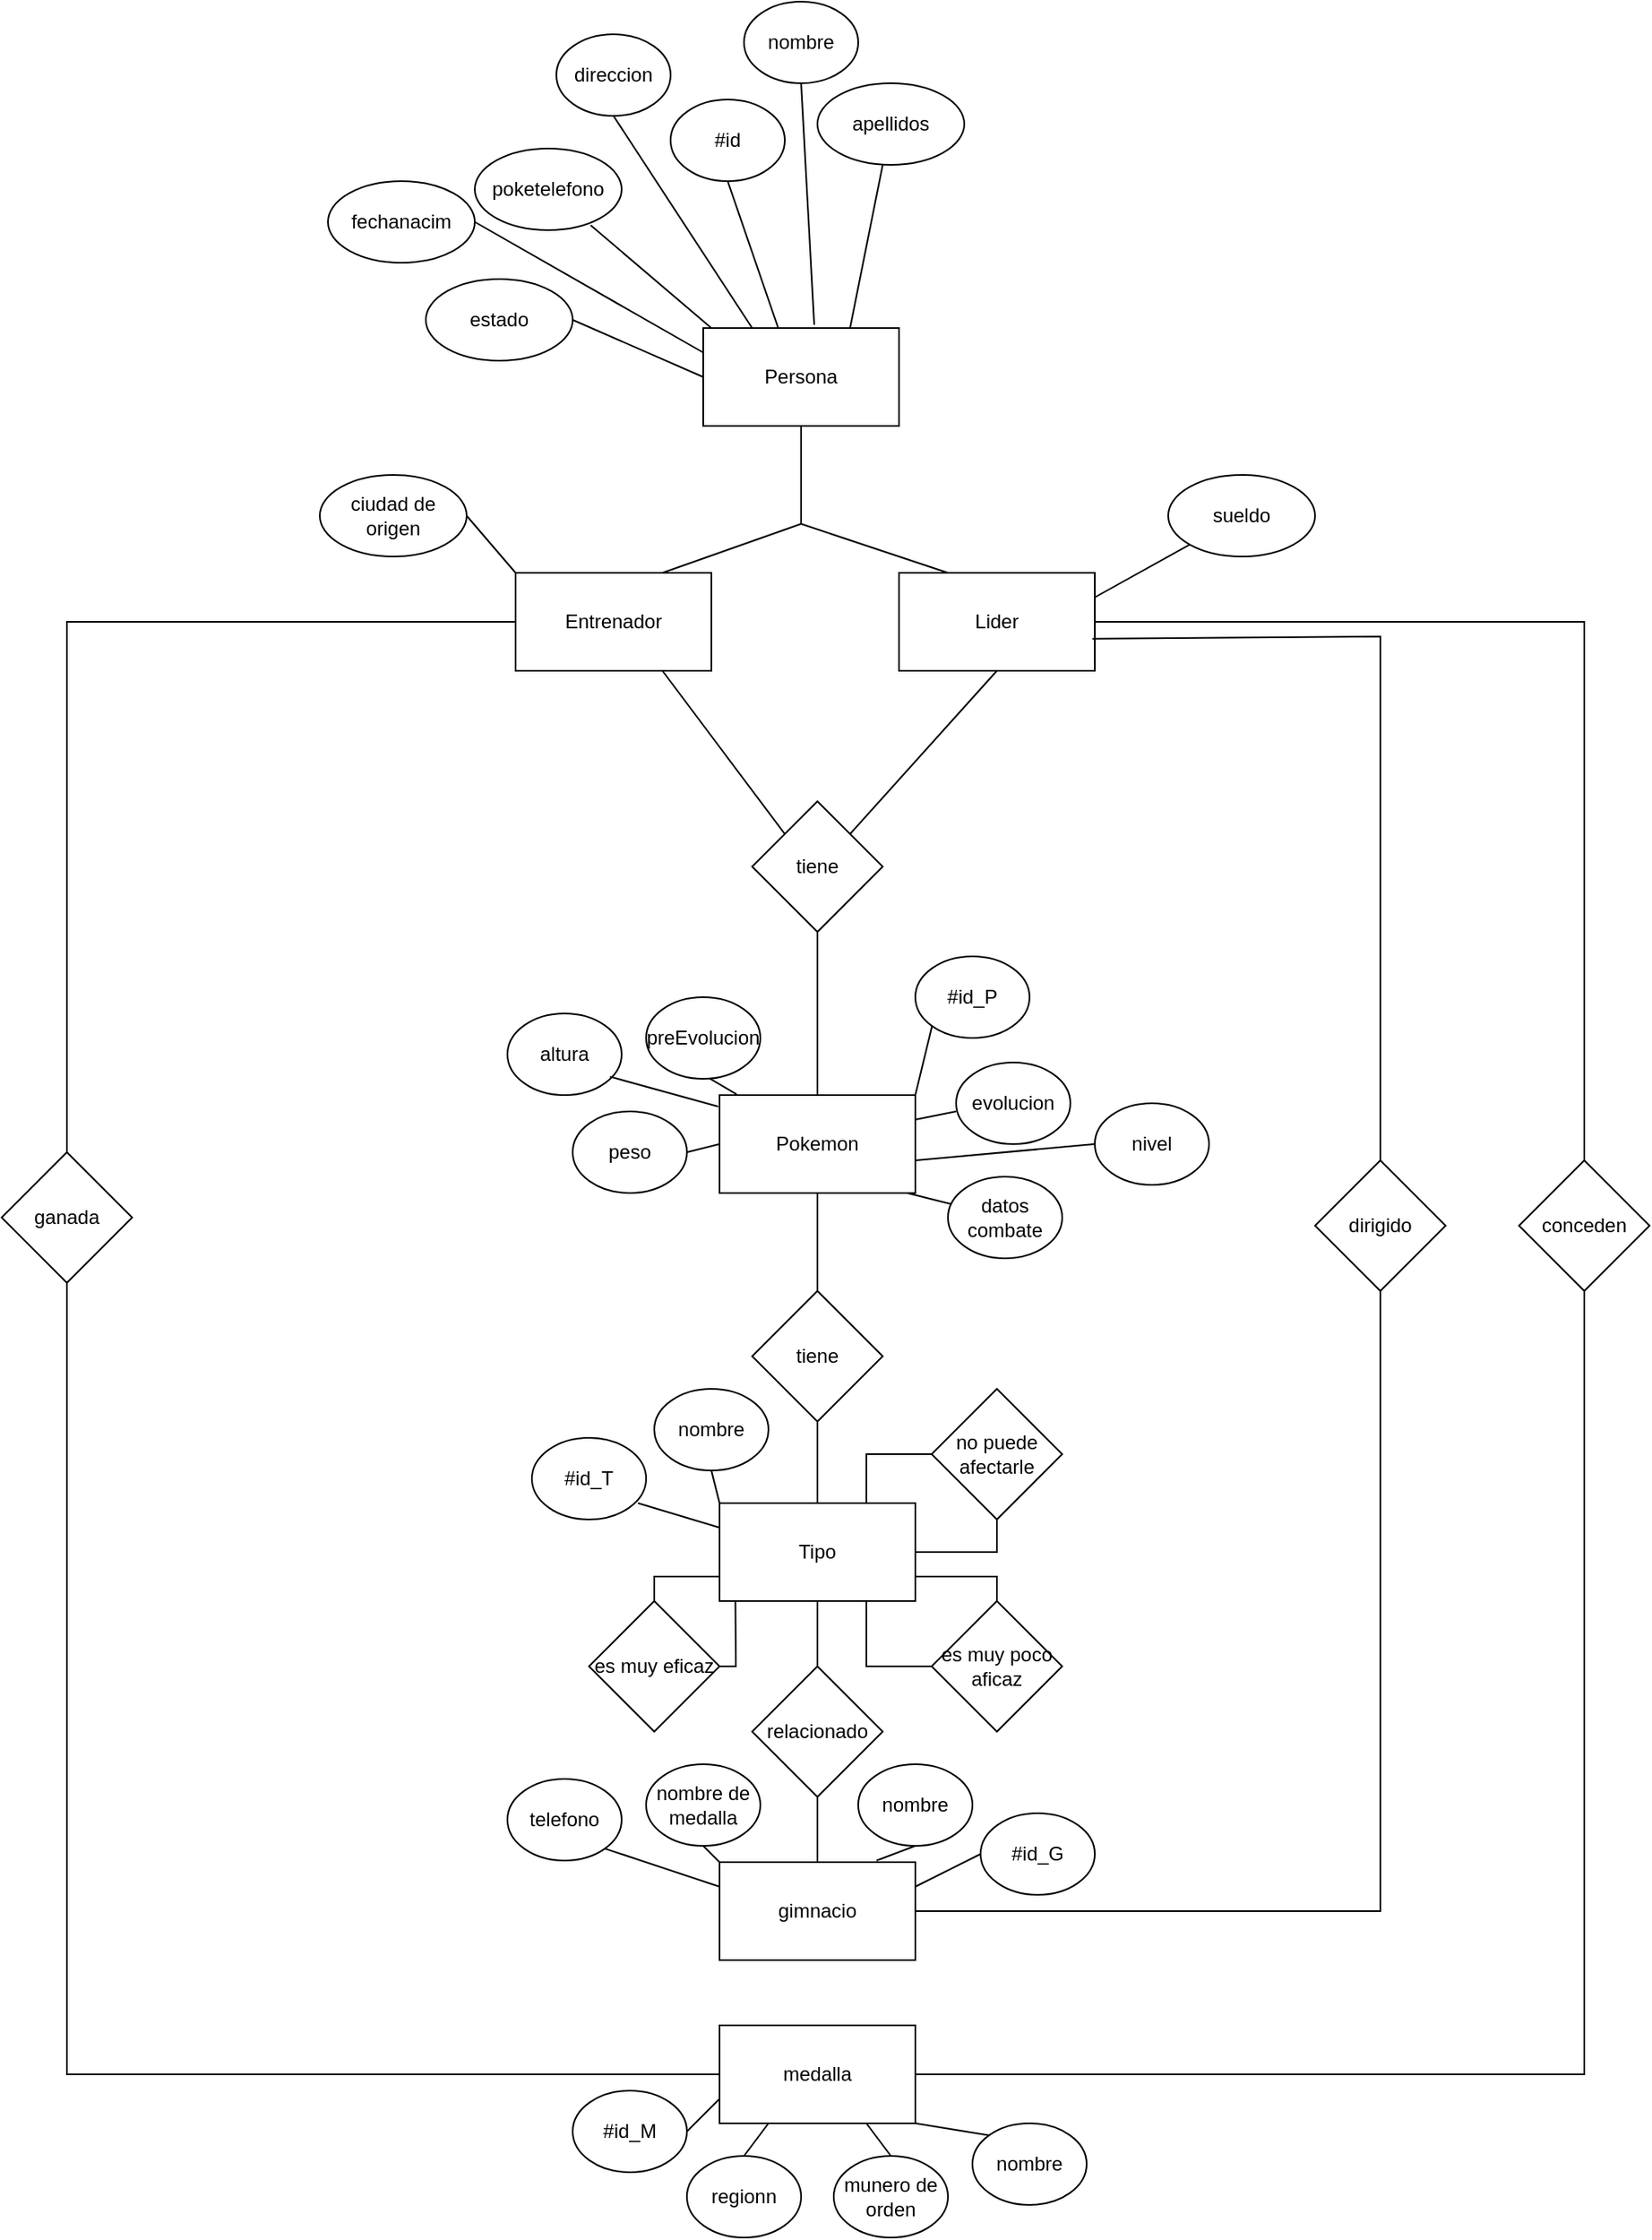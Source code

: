 <mxfile version="21.7.5" type="device">
  <diagram name="Página-1" id="fHKrj5o9M-rwQMNiQOBw">
    <mxGraphModel dx="1330" dy="246" grid="1" gridSize="10" guides="1" tooltips="1" connect="1" arrows="1" fold="1" page="1" pageScale="1" pageWidth="827" pageHeight="1169" math="0" shadow="0">
      <root>
        <mxCell id="0" />
        <mxCell id="1" parent="0" />
        <mxCell id="k1lUqauJk7VQymvwwfWJ-1" value="Persona" style="rounded=0;whiteSpace=wrap;html=1;" vertex="1" parent="1">
          <mxGeometry x="80" y="280" width="120" height="60" as="geometry" />
        </mxCell>
        <mxCell id="k1lUqauJk7VQymvwwfWJ-3" value="#id" style="ellipse;whiteSpace=wrap;html=1;" vertex="1" parent="1">
          <mxGeometry x="60" y="140" width="70" height="50" as="geometry" />
        </mxCell>
        <mxCell id="k1lUqauJk7VQymvwwfWJ-5" value="nombre" style="ellipse;whiteSpace=wrap;html=1;" vertex="1" parent="1">
          <mxGeometry x="105" y="80" width="70" height="50" as="geometry" />
        </mxCell>
        <mxCell id="k1lUqauJk7VQymvwwfWJ-6" value="direccion" style="ellipse;whiteSpace=wrap;html=1;" vertex="1" parent="1">
          <mxGeometry x="-10" y="100" width="70" height="50" as="geometry" />
        </mxCell>
        <mxCell id="k1lUqauJk7VQymvwwfWJ-7" value="poketelefono" style="ellipse;whiteSpace=wrap;html=1;" vertex="1" parent="1">
          <mxGeometry x="-60" y="170" width="90" height="50" as="geometry" />
        </mxCell>
        <mxCell id="k1lUqauJk7VQymvwwfWJ-8" value="apellidos" style="ellipse;whiteSpace=wrap;html=1;" vertex="1" parent="1">
          <mxGeometry x="150" y="130" width="90" height="50" as="geometry" />
        </mxCell>
        <mxCell id="k1lUqauJk7VQymvwwfWJ-9" value="fechanacim" style="ellipse;whiteSpace=wrap;html=1;" vertex="1" parent="1">
          <mxGeometry x="-150" y="190" width="90" height="50" as="geometry" />
        </mxCell>
        <mxCell id="k1lUqauJk7VQymvwwfWJ-10" value="estado" style="ellipse;whiteSpace=wrap;html=1;" vertex="1" parent="1">
          <mxGeometry x="-90" y="250" width="90" height="50" as="geometry" />
        </mxCell>
        <mxCell id="k1lUqauJk7VQymvwwfWJ-25" value="" style="endArrow=none;html=1;rounded=0;exitX=0.75;exitY=0;exitDx=0;exitDy=0;" edge="1" parent="1" source="k1lUqauJk7VQymvwwfWJ-1" target="k1lUqauJk7VQymvwwfWJ-8">
          <mxGeometry width="50" height="50" relative="1" as="geometry">
            <mxPoint x="350" y="310" as="sourcePoint" />
            <mxPoint x="400" y="260" as="targetPoint" />
          </mxGeometry>
        </mxCell>
        <mxCell id="k1lUqauJk7VQymvwwfWJ-26" value="" style="endArrow=none;html=1;rounded=0;exitX=0.567;exitY=-0.033;exitDx=0;exitDy=0;entryX=0.5;entryY=1;entryDx=0;entryDy=0;exitPerimeter=0;" edge="1" parent="1" source="k1lUqauJk7VQymvwwfWJ-1" target="k1lUqauJk7VQymvwwfWJ-5">
          <mxGeometry width="50" height="50" relative="1" as="geometry">
            <mxPoint x="190" y="270" as="sourcePoint" />
            <mxPoint x="240" y="250" as="targetPoint" />
          </mxGeometry>
        </mxCell>
        <mxCell id="k1lUqauJk7VQymvwwfWJ-27" value="" style="endArrow=none;html=1;rounded=0;exitX=0.383;exitY=0;exitDx=0;exitDy=0;entryX=0.5;entryY=1;entryDx=0;entryDy=0;exitPerimeter=0;" edge="1" parent="1" source="k1lUqauJk7VQymvwwfWJ-1" target="k1lUqauJk7VQymvwwfWJ-3">
          <mxGeometry width="50" height="50" relative="1" as="geometry">
            <mxPoint x="164.87" y="280" as="sourcePoint" />
            <mxPoint x="224.87" y="233" as="targetPoint" />
          </mxGeometry>
        </mxCell>
        <mxCell id="k1lUqauJk7VQymvwwfWJ-28" value="" style="endArrow=none;html=1;rounded=0;exitX=0.25;exitY=0;exitDx=0;exitDy=0;entryX=0.5;entryY=1;entryDx=0;entryDy=0;" edge="1" parent="1" source="k1lUqauJk7VQymvwwfWJ-1" target="k1lUqauJk7VQymvwwfWJ-6">
          <mxGeometry width="50" height="50" relative="1" as="geometry">
            <mxPoint x="97.52" y="280" as="sourcePoint" />
            <mxPoint x="112.52" y="240" as="targetPoint" />
          </mxGeometry>
        </mxCell>
        <mxCell id="k1lUqauJk7VQymvwwfWJ-29" value="" style="endArrow=none;html=1;rounded=0;exitX=0.25;exitY=0;exitDx=0;exitDy=0;entryX=0.789;entryY=0.94;entryDx=0;entryDy=0;entryPerimeter=0;" edge="1" parent="1" target="k1lUqauJk7VQymvwwfWJ-7">
          <mxGeometry width="50" height="50" relative="1" as="geometry">
            <mxPoint x="85" y="280" as="sourcePoint" />
            <mxPoint x="80" y="240" as="targetPoint" />
          </mxGeometry>
        </mxCell>
        <mxCell id="k1lUqauJk7VQymvwwfWJ-30" value="" style="endArrow=none;html=1;rounded=0;exitX=0;exitY=0.25;exitDx=0;exitDy=0;entryX=1;entryY=0.5;entryDx=0;entryDy=0;" edge="1" parent="1" source="k1lUqauJk7VQymvwwfWJ-1" target="k1lUqauJk7VQymvwwfWJ-9">
          <mxGeometry width="50" height="50" relative="1" as="geometry">
            <mxPoint x="70" y="313" as="sourcePoint" />
            <mxPoint x="16" y="270" as="targetPoint" />
          </mxGeometry>
        </mxCell>
        <mxCell id="k1lUqauJk7VQymvwwfWJ-31" value="" style="endArrow=none;html=1;rounded=0;exitX=0;exitY=0.5;exitDx=0;exitDy=0;entryX=1;entryY=0.5;entryDx=0;entryDy=0;" edge="1" parent="1" source="k1lUqauJk7VQymvwwfWJ-1" target="k1lUqauJk7VQymvwwfWJ-10">
          <mxGeometry width="50" height="50" relative="1" as="geometry">
            <mxPoint x="80" y="350" as="sourcePoint" />
            <mxPoint x="10" y="320" as="targetPoint" />
          </mxGeometry>
        </mxCell>
        <mxCell id="k1lUqauJk7VQymvwwfWJ-37" value="ciudad de origen" style="ellipse;whiteSpace=wrap;html=1;" vertex="1" parent="1">
          <mxGeometry x="-155" y="370" width="90" height="50" as="geometry" />
        </mxCell>
        <mxCell id="k1lUqauJk7VQymvwwfWJ-38" value="sueldo" style="ellipse;whiteSpace=wrap;html=1;" vertex="1" parent="1">
          <mxGeometry x="365" y="370" width="90" height="50" as="geometry" />
        </mxCell>
        <mxCell id="k1lUqauJk7VQymvwwfWJ-43" value="" style="endArrow=none;html=1;rounded=0;entryX=0.5;entryY=1;entryDx=0;entryDy=0;" edge="1" parent="1" target="k1lUqauJk7VQymvwwfWJ-42">
          <mxGeometry width="50" height="50" relative="1" as="geometry">
            <mxPoint x="150" y="800" as="sourcePoint" />
            <mxPoint x="150" y="470" as="targetPoint" />
          </mxGeometry>
        </mxCell>
        <mxCell id="k1lUqauJk7VQymvwwfWJ-42" value="Pokemon" style="rounded=0;whiteSpace=wrap;html=1;" vertex="1" parent="1">
          <mxGeometry x="90" y="750" width="120" height="60" as="geometry" />
        </mxCell>
        <mxCell id="k1lUqauJk7VQymvwwfWJ-47" value="" style="endArrow=none;html=1;rounded=0;entryX=0.5;entryY=1;entryDx=0;entryDy=0;" edge="1" parent="1" source="k1lUqauJk7VQymvwwfWJ-42" target="k1lUqauJk7VQymvwwfWJ-46">
          <mxGeometry width="50" height="50" relative="1" as="geometry">
            <mxPoint x="150" y="750" as="sourcePoint" />
            <mxPoint x="150" y="470" as="targetPoint" />
          </mxGeometry>
        </mxCell>
        <mxCell id="k1lUqauJk7VQymvwwfWJ-46" value="tiene" style="rhombus;whiteSpace=wrap;html=1;" vertex="1" parent="1">
          <mxGeometry x="110" y="570" width="80" height="80" as="geometry" />
        </mxCell>
        <mxCell id="k1lUqauJk7VQymvwwfWJ-48" value="#id_P" style="ellipse;whiteSpace=wrap;html=1;" vertex="1" parent="1">
          <mxGeometry x="210" y="665" width="70" height="50" as="geometry" />
        </mxCell>
        <mxCell id="k1lUqauJk7VQymvwwfWJ-50" value="evolucion" style="ellipse;whiteSpace=wrap;html=1;" vertex="1" parent="1">
          <mxGeometry x="235" y="730" width="70" height="50" as="geometry" />
        </mxCell>
        <mxCell id="k1lUqauJk7VQymvwwfWJ-51" value="preEvolucion" style="ellipse;whiteSpace=wrap;html=1;" vertex="1" parent="1">
          <mxGeometry x="45" y="690" width="70" height="50" as="geometry" />
        </mxCell>
        <mxCell id="k1lUqauJk7VQymvwwfWJ-52" value="altura" style="ellipse;whiteSpace=wrap;html=1;" vertex="1" parent="1">
          <mxGeometry x="-40" y="700" width="70" height="50" as="geometry" />
        </mxCell>
        <mxCell id="k1lUqauJk7VQymvwwfWJ-53" value="peso" style="ellipse;whiteSpace=wrap;html=1;" vertex="1" parent="1">
          <mxGeometry y="760" width="70" height="50" as="geometry" />
        </mxCell>
        <mxCell id="k1lUqauJk7VQymvwwfWJ-54" value="nivel" style="ellipse;whiteSpace=wrap;html=1;" vertex="1" parent="1">
          <mxGeometry x="320" y="755" width="70" height="50" as="geometry" />
        </mxCell>
        <mxCell id="k1lUqauJk7VQymvwwfWJ-55" value="datos combate" style="ellipse;whiteSpace=wrap;html=1;" vertex="1" parent="1">
          <mxGeometry x="230" y="800" width="70" height="50" as="geometry" />
        </mxCell>
        <mxCell id="k1lUqauJk7VQymvwwfWJ-60" value="Tipo" style="rounded=0;whiteSpace=wrap;html=1;" vertex="1" parent="1">
          <mxGeometry x="90" y="1000" width="120" height="60" as="geometry" />
        </mxCell>
        <mxCell id="k1lUqauJk7VQymvwwfWJ-62" value="nombre" style="ellipse;whiteSpace=wrap;html=1;" vertex="1" parent="1">
          <mxGeometry x="50" y="930" width="70" height="50" as="geometry" />
        </mxCell>
        <mxCell id="k1lUqauJk7VQymvwwfWJ-63" value="#id_T" style="ellipse;whiteSpace=wrap;html=1;" vertex="1" parent="1">
          <mxGeometry x="-25" y="960" width="70" height="50" as="geometry" />
        </mxCell>
        <mxCell id="k1lUqauJk7VQymvwwfWJ-65" value="es muy eficaz" style="rhombus;whiteSpace=wrap;html=1;" vertex="1" parent="1">
          <mxGeometry x="10" y="1060" width="80" height="80" as="geometry" />
        </mxCell>
        <mxCell id="k1lUqauJk7VQymvwwfWJ-66" value="" style="endArrow=none;html=1;rounded=0;entryX=0.5;entryY=1;entryDx=0;entryDy=0;exitX=0.5;exitY=0;exitDx=0;exitDy=0;" edge="1" parent="1" source="k1lUqauJk7VQymvwwfWJ-57" target="k1lUqauJk7VQymvwwfWJ-42">
          <mxGeometry width="50" height="50" relative="1" as="geometry">
            <mxPoint x="160" y="890" as="sourcePoint" />
            <mxPoint x="210" y="840" as="targetPoint" />
          </mxGeometry>
        </mxCell>
        <mxCell id="k1lUqauJk7VQymvwwfWJ-67" value="" style="endArrow=none;html=1;rounded=0;entryX=0.5;entryY=1;entryDx=0;entryDy=0;exitX=0.5;exitY=0;exitDx=0;exitDy=0;" edge="1" parent="1" source="k1lUqauJk7VQymvwwfWJ-60" target="k1lUqauJk7VQymvwwfWJ-57">
          <mxGeometry width="50" height="50" relative="1" as="geometry">
            <mxPoint x="150" y="1000" as="sourcePoint" />
            <mxPoint x="150" y="810" as="targetPoint" />
          </mxGeometry>
        </mxCell>
        <mxCell id="k1lUqauJk7VQymvwwfWJ-57" value="tiene" style="rhombus;whiteSpace=wrap;html=1;" vertex="1" parent="1">
          <mxGeometry x="110" y="870" width="80" height="80" as="geometry" />
        </mxCell>
        <mxCell id="k1lUqauJk7VQymvwwfWJ-69" value="" style="endArrow=none;html=1;rounded=0;exitX=1;exitY=0;exitDx=0;exitDy=0;entryX=0;entryY=1;entryDx=0;entryDy=0;" edge="1" parent="1" source="k1lUqauJk7VQymvwwfWJ-42" target="k1lUqauJk7VQymvwwfWJ-48">
          <mxGeometry width="50" height="50" relative="1" as="geometry">
            <mxPoint x="160" y="890" as="sourcePoint" />
            <mxPoint x="210" y="840" as="targetPoint" />
          </mxGeometry>
        </mxCell>
        <mxCell id="k1lUqauJk7VQymvwwfWJ-70" value="" style="endArrow=none;html=1;rounded=0;exitX=1;exitY=0.25;exitDx=0;exitDy=0;" edge="1" parent="1" source="k1lUqauJk7VQymvwwfWJ-42">
          <mxGeometry width="50" height="50" relative="1" as="geometry">
            <mxPoint x="224.75" y="822.32" as="sourcePoint" />
            <mxPoint x="235" y="760" as="targetPoint" />
          </mxGeometry>
        </mxCell>
        <mxCell id="k1lUqauJk7VQymvwwfWJ-71" value="" style="endArrow=none;html=1;rounded=0;exitX=1;exitY=0.667;exitDx=0;exitDy=0;exitPerimeter=0;entryX=0;entryY=0.5;entryDx=0;entryDy=0;" edge="1" parent="1" source="k1lUqauJk7VQymvwwfWJ-42" target="k1lUqauJk7VQymvwwfWJ-54">
          <mxGeometry width="50" height="50" relative="1" as="geometry">
            <mxPoint x="220" y="787.5" as="sourcePoint" />
            <mxPoint x="245" y="782.5" as="targetPoint" />
          </mxGeometry>
        </mxCell>
        <mxCell id="k1lUqauJk7VQymvwwfWJ-72" value="" style="endArrow=none;html=1;rounded=0;exitX=1;exitY=0.25;exitDx=0;exitDy=0;" edge="1" parent="1" target="k1lUqauJk7VQymvwwfWJ-55">
          <mxGeometry width="50" height="50" relative="1" as="geometry">
            <mxPoint x="205" y="810" as="sourcePoint" />
            <mxPoint x="230" y="805" as="targetPoint" />
          </mxGeometry>
        </mxCell>
        <mxCell id="k1lUqauJk7VQymvwwfWJ-73" value="" style="endArrow=none;html=1;rounded=0;exitX=0.088;exitY=-0.007;exitDx=0;exitDy=0;entryX=0.557;entryY=0.997;entryDx=0;entryDy=0;entryPerimeter=0;exitPerimeter=0;" edge="1" parent="1" source="k1lUqauJk7VQymvwwfWJ-42" target="k1lUqauJk7VQymvwwfWJ-51">
          <mxGeometry width="50" height="50" relative="1" as="geometry">
            <mxPoint x="199.91" y="750" as="sourcePoint" />
            <mxPoint x="209.91" y="708" as="targetPoint" />
          </mxGeometry>
        </mxCell>
        <mxCell id="k1lUqauJk7VQymvwwfWJ-74" value="" style="endArrow=none;html=1;rounded=0;exitX=-0.007;exitY=0.117;exitDx=0;exitDy=0;entryX=0.898;entryY=0.774;entryDx=0;entryDy=0;entryPerimeter=0;exitPerimeter=0;" edge="1" parent="1" source="k1lUqauJk7VQymvwwfWJ-42" target="k1lUqauJk7VQymvwwfWJ-52">
          <mxGeometry width="50" height="50" relative="1" as="geometry">
            <mxPoint x="70.44" y="760.15" as="sourcePoint" />
            <mxPoint x="53.44" y="750.15" as="targetPoint" />
          </mxGeometry>
        </mxCell>
        <mxCell id="k1lUqauJk7VQymvwwfWJ-75" value="" style="endArrow=none;html=1;rounded=0;exitX=0;exitY=0.5;exitDx=0;exitDy=0;entryX=1;entryY=0.5;entryDx=0;entryDy=0;" edge="1" parent="1" source="k1lUqauJk7VQymvwwfWJ-42" target="k1lUqauJk7VQymvwwfWJ-53">
          <mxGeometry width="50" height="50" relative="1" as="geometry">
            <mxPoint x="87.01" y="800.42" as="sourcePoint" />
            <mxPoint x="70.01" y="790.42" as="targetPoint" />
          </mxGeometry>
        </mxCell>
        <mxCell id="k1lUqauJk7VQymvwwfWJ-76" value="" style="endArrow=none;html=1;rounded=0;exitX=0;exitY=0;exitDx=0;exitDy=0;entryX=0.5;entryY=1;entryDx=0;entryDy=0;" edge="1" parent="1" source="k1lUqauJk7VQymvwwfWJ-60" target="k1lUqauJk7VQymvwwfWJ-62">
          <mxGeometry width="50" height="50" relative="1" as="geometry">
            <mxPoint x="200" y="860" as="sourcePoint" />
            <mxPoint x="250" y="810" as="targetPoint" />
          </mxGeometry>
        </mxCell>
        <mxCell id="k1lUqauJk7VQymvwwfWJ-77" value="" style="endArrow=none;html=1;rounded=0;exitX=0;exitY=0.25;exitDx=0;exitDy=0;" edge="1" parent="1" source="k1lUqauJk7VQymvwwfWJ-60">
          <mxGeometry width="50" height="50" relative="1" as="geometry">
            <mxPoint x="209.96" y="1033.66" as="sourcePoint" />
            <mxPoint x="40" y="1000" as="targetPoint" />
          </mxGeometry>
        </mxCell>
        <mxCell id="k1lUqauJk7VQymvwwfWJ-78" value="" style="endArrow=none;html=1;rounded=0;exitX=0;exitY=0.75;exitDx=0;exitDy=0;entryX=0.5;entryY=0;entryDx=0;entryDy=0;" edge="1" parent="1" source="k1lUqauJk7VQymvwwfWJ-60" target="k1lUqauJk7VQymvwwfWJ-65">
          <mxGeometry width="50" height="50" relative="1" as="geometry">
            <mxPoint x="100" y="860" as="sourcePoint" />
            <mxPoint x="150" y="810" as="targetPoint" />
            <Array as="points">
              <mxPoint x="50" y="1045" />
            </Array>
          </mxGeometry>
        </mxCell>
        <mxCell id="k1lUqauJk7VQymvwwfWJ-79" value="" style="endArrow=none;html=1;rounded=0;exitX=1;exitY=0.5;exitDx=0;exitDy=0;entryX=0.081;entryY=0.994;entryDx=0;entryDy=0;entryPerimeter=0;" edge="1" parent="1" source="k1lUqauJk7VQymvwwfWJ-65" target="k1lUqauJk7VQymvwwfWJ-60">
          <mxGeometry width="50" height="50" relative="1" as="geometry">
            <mxPoint x="100" y="1020" as="sourcePoint" />
            <mxPoint x="150" y="970" as="targetPoint" />
            <Array as="points">
              <mxPoint x="100" y="1100" />
            </Array>
          </mxGeometry>
        </mxCell>
        <mxCell id="k1lUqauJk7VQymvwwfWJ-84" value="Entrenador" style="rounded=0;whiteSpace=wrap;html=1;" vertex="1" parent="1">
          <mxGeometry x="-35" y="430" width="120" height="60" as="geometry" />
        </mxCell>
        <mxCell id="k1lUqauJk7VQymvwwfWJ-85" value="Lider" style="rounded=0;whiteSpace=wrap;html=1;" vertex="1" parent="1">
          <mxGeometry x="200" y="430" width="120" height="60" as="geometry" />
        </mxCell>
        <mxCell id="k1lUqauJk7VQymvwwfWJ-86" value="" style="endArrow=none;html=1;rounded=0;exitX=1;exitY=0.5;exitDx=0;exitDy=0;entryX=0;entryY=0;entryDx=0;entryDy=0;" edge="1" parent="1" source="k1lUqauJk7VQymvwwfWJ-37" target="k1lUqauJk7VQymvwwfWJ-84">
          <mxGeometry width="50" height="50" relative="1" as="geometry">
            <mxPoint x="100" y="560" as="sourcePoint" />
            <mxPoint x="150" y="510" as="targetPoint" />
          </mxGeometry>
        </mxCell>
        <mxCell id="k1lUqauJk7VQymvwwfWJ-87" value="" style="endArrow=none;html=1;rounded=0;exitX=1;exitY=0.25;exitDx=0;exitDy=0;entryX=0;entryY=1;entryDx=0;entryDy=0;" edge="1" parent="1" source="k1lUqauJk7VQymvwwfWJ-85" target="k1lUqauJk7VQymvwwfWJ-38">
          <mxGeometry width="50" height="50" relative="1" as="geometry">
            <mxPoint x="100" y="480" as="sourcePoint" />
            <mxPoint x="150" y="430" as="targetPoint" />
          </mxGeometry>
        </mxCell>
        <mxCell id="k1lUqauJk7VQymvwwfWJ-88" value="" style="endArrow=none;html=1;rounded=0;entryX=0.5;entryY=1;entryDx=0;entryDy=0;" edge="1" parent="1" target="k1lUqauJk7VQymvwwfWJ-1">
          <mxGeometry width="50" height="50" relative="1" as="geometry">
            <mxPoint x="140" y="400" as="sourcePoint" />
            <mxPoint x="150" y="430" as="targetPoint" />
          </mxGeometry>
        </mxCell>
        <mxCell id="k1lUqauJk7VQymvwwfWJ-89" value="" style="endArrow=none;html=1;rounded=0;exitX=0.75;exitY=0;exitDx=0;exitDy=0;" edge="1" parent="1" source="k1lUqauJk7VQymvwwfWJ-84">
          <mxGeometry width="50" height="50" relative="1" as="geometry">
            <mxPoint x="100" y="480" as="sourcePoint" />
            <mxPoint x="140" y="400" as="targetPoint" />
          </mxGeometry>
        </mxCell>
        <mxCell id="k1lUqauJk7VQymvwwfWJ-90" value="" style="endArrow=none;html=1;rounded=0;exitX=0.25;exitY=0;exitDx=0;exitDy=0;" edge="1" parent="1" source="k1lUqauJk7VQymvwwfWJ-85">
          <mxGeometry width="50" height="50" relative="1" as="geometry">
            <mxPoint x="100" y="480" as="sourcePoint" />
            <mxPoint x="140" y="400" as="targetPoint" />
          </mxGeometry>
        </mxCell>
        <mxCell id="k1lUqauJk7VQymvwwfWJ-91" value="" style="endArrow=none;html=1;rounded=0;exitX=0.75;exitY=1;exitDx=0;exitDy=0;entryX=0;entryY=0;entryDx=0;entryDy=0;" edge="1" parent="1" source="k1lUqauJk7VQymvwwfWJ-84" target="k1lUqauJk7VQymvwwfWJ-46">
          <mxGeometry width="50" height="50" relative="1" as="geometry">
            <mxPoint x="90" y="430" as="sourcePoint" />
            <mxPoint x="140" y="380" as="targetPoint" />
          </mxGeometry>
        </mxCell>
        <mxCell id="k1lUqauJk7VQymvwwfWJ-92" value="" style="endArrow=none;html=1;rounded=0;exitX=0.5;exitY=1;exitDx=0;exitDy=0;entryX=1;entryY=0;entryDx=0;entryDy=0;" edge="1" parent="1" source="k1lUqauJk7VQymvwwfWJ-85" target="k1lUqauJk7VQymvwwfWJ-46">
          <mxGeometry width="50" height="50" relative="1" as="geometry">
            <mxPoint x="65" y="500" as="sourcePoint" />
            <mxPoint x="140" y="600" as="targetPoint" />
          </mxGeometry>
        </mxCell>
        <mxCell id="k1lUqauJk7VQymvwwfWJ-93" value="dirigido" style="rhombus;whiteSpace=wrap;html=1;" vertex="1" parent="1">
          <mxGeometry x="455" y="790" width="80" height="80" as="geometry" />
        </mxCell>
        <mxCell id="k1lUqauJk7VQymvwwfWJ-94" value="gimnacio" style="rounded=0;whiteSpace=wrap;html=1;" vertex="1" parent="1">
          <mxGeometry x="90" y="1220" width="120" height="60" as="geometry" />
        </mxCell>
        <mxCell id="k1lUqauJk7VQymvwwfWJ-99" value="" style="endArrow=none;html=1;rounded=0;exitX=0.5;exitY=0;exitDx=0;exitDy=0;" edge="1" parent="1" source="k1lUqauJk7VQymvwwfWJ-96" target="k1lUqauJk7VQymvwwfWJ-60">
          <mxGeometry width="50" height="50" relative="1" as="geometry">
            <mxPoint x="150" y="1220" as="sourcePoint" />
            <mxPoint x="200" y="1170" as="targetPoint" />
            <Array as="points" />
          </mxGeometry>
        </mxCell>
        <mxCell id="k1lUqauJk7VQymvwwfWJ-100" value="" style="endArrow=none;html=1;rounded=0;exitX=0.5;exitY=0;exitDx=0;exitDy=0;" edge="1" parent="1" source="k1lUqauJk7VQymvwwfWJ-94" target="k1lUqauJk7VQymvwwfWJ-96">
          <mxGeometry width="50" height="50" relative="1" as="geometry">
            <mxPoint x="150" y="1220" as="sourcePoint" />
            <mxPoint x="150" y="1060" as="targetPoint" />
            <Array as="points">
              <mxPoint x="150" y="1150" />
            </Array>
          </mxGeometry>
        </mxCell>
        <mxCell id="k1lUqauJk7VQymvwwfWJ-96" value="relacionado" style="rhombus;whiteSpace=wrap;html=1;" vertex="1" parent="1">
          <mxGeometry x="110" y="1100" width="80" height="80" as="geometry" />
        </mxCell>
        <mxCell id="k1lUqauJk7VQymvwwfWJ-101" value="" style="endArrow=none;html=1;rounded=0;exitX=1;exitY=0.5;exitDx=0;exitDy=0;entryX=0.5;entryY=1;entryDx=0;entryDy=0;" edge="1" parent="1" source="k1lUqauJk7VQymvwwfWJ-94" target="k1lUqauJk7VQymvwwfWJ-93">
          <mxGeometry width="50" height="50" relative="1" as="geometry">
            <mxPoint x="210" y="960" as="sourcePoint" />
            <mxPoint x="260" y="910" as="targetPoint" />
            <Array as="points">
              <mxPoint x="495" y="1250" />
            </Array>
          </mxGeometry>
        </mxCell>
        <mxCell id="k1lUqauJk7VQymvwwfWJ-102" value="" style="endArrow=none;html=1;rounded=0;exitX=0.5;exitY=0;exitDx=0;exitDy=0;entryX=0.988;entryY=0.672;entryDx=0;entryDy=0;entryPerimeter=0;" edge="1" parent="1" source="k1lUqauJk7VQymvwwfWJ-93" target="k1lUqauJk7VQymvwwfWJ-85">
          <mxGeometry width="50" height="50" relative="1" as="geometry">
            <mxPoint x="350" y="650" as="sourcePoint" />
            <mxPoint x="400" y="600" as="targetPoint" />
            <Array as="points">
              <mxPoint x="495" y="469" />
            </Array>
          </mxGeometry>
        </mxCell>
        <mxCell id="k1lUqauJk7VQymvwwfWJ-107" value="medalla" style="rounded=0;whiteSpace=wrap;html=1;" vertex="1" parent="1">
          <mxGeometry x="90" y="1320" width="120" height="60" as="geometry" />
        </mxCell>
        <mxCell id="k1lUqauJk7VQymvwwfWJ-108" value="conceden" style="rhombus;whiteSpace=wrap;html=1;" vertex="1" parent="1">
          <mxGeometry x="580" y="790" width="80" height="80" as="geometry" />
        </mxCell>
        <mxCell id="k1lUqauJk7VQymvwwfWJ-109" value="ganada" style="rhombus;whiteSpace=wrap;html=1;" vertex="1" parent="1">
          <mxGeometry x="-350" y="785" width="80" height="80" as="geometry" />
        </mxCell>
        <mxCell id="k1lUqauJk7VQymvwwfWJ-111" value="#id_G" style="ellipse;whiteSpace=wrap;html=1;" vertex="1" parent="1">
          <mxGeometry x="250" y="1190" width="70" height="50" as="geometry" />
        </mxCell>
        <mxCell id="k1lUqauJk7VQymvwwfWJ-112" value="nombre" style="ellipse;whiteSpace=wrap;html=1;" vertex="1" parent="1">
          <mxGeometry x="175" y="1160" width="70" height="50" as="geometry" />
        </mxCell>
        <mxCell id="k1lUqauJk7VQymvwwfWJ-113" value="nombre de medalla" style="ellipse;whiteSpace=wrap;html=1;" vertex="1" parent="1">
          <mxGeometry x="45" y="1160" width="70" height="50" as="geometry" />
        </mxCell>
        <mxCell id="k1lUqauJk7VQymvwwfWJ-114" value="telefono" style="ellipse;whiteSpace=wrap;html=1;" vertex="1" parent="1">
          <mxGeometry x="-40" y="1169" width="70" height="50" as="geometry" />
        </mxCell>
        <mxCell id="k1lUqauJk7VQymvwwfWJ-115" value="" style="endArrow=none;html=1;rounded=0;exitX=0.802;exitY=-0.017;exitDx=0;exitDy=0;exitPerimeter=0;entryX=0.5;entryY=1;entryDx=0;entryDy=0;" edge="1" parent="1" source="k1lUqauJk7VQymvwwfWJ-94" target="k1lUqauJk7VQymvwwfWJ-112">
          <mxGeometry width="50" height="50" relative="1" as="geometry">
            <mxPoint x="130" y="1100" as="sourcePoint" />
            <mxPoint x="180" y="1050" as="targetPoint" />
          </mxGeometry>
        </mxCell>
        <mxCell id="k1lUqauJk7VQymvwwfWJ-116" value="" style="endArrow=none;html=1;rounded=0;exitX=0;exitY=0;exitDx=0;exitDy=0;entryX=0.5;entryY=1;entryDx=0;entryDy=0;" edge="1" parent="1" source="k1lUqauJk7VQymvwwfWJ-94" target="k1lUqauJk7VQymvwwfWJ-113">
          <mxGeometry width="50" height="50" relative="1" as="geometry">
            <mxPoint x="130" y="1100" as="sourcePoint" />
            <mxPoint x="180" y="1050" as="targetPoint" />
          </mxGeometry>
        </mxCell>
        <mxCell id="k1lUqauJk7VQymvwwfWJ-117" value="" style="endArrow=none;html=1;rounded=0;exitX=0;exitY=0.25;exitDx=0;exitDy=0;entryX=1;entryY=1;entryDx=0;entryDy=0;" edge="1" parent="1" source="k1lUqauJk7VQymvwwfWJ-94" target="k1lUqauJk7VQymvwwfWJ-114">
          <mxGeometry width="50" height="50" relative="1" as="geometry">
            <mxPoint x="130" y="1100" as="sourcePoint" />
            <mxPoint x="180" y="1050" as="targetPoint" />
          </mxGeometry>
        </mxCell>
        <mxCell id="k1lUqauJk7VQymvwwfWJ-118" value="" style="endArrow=none;html=1;rounded=0;exitX=1;exitY=0.25;exitDx=0;exitDy=0;entryX=0;entryY=0.5;entryDx=0;entryDy=0;" edge="1" parent="1" source="k1lUqauJk7VQymvwwfWJ-94" target="k1lUqauJk7VQymvwwfWJ-111">
          <mxGeometry width="50" height="50" relative="1" as="geometry">
            <mxPoint x="130" y="1100" as="sourcePoint" />
            <mxPoint x="180" y="1050" as="targetPoint" />
          </mxGeometry>
        </mxCell>
        <mxCell id="k1lUqauJk7VQymvwwfWJ-119" value="" style="endArrow=none;html=1;rounded=0;exitX=0;exitY=0.5;exitDx=0;exitDy=0;entryX=0.5;entryY=1;entryDx=0;entryDy=0;" edge="1" parent="1" source="k1lUqauJk7VQymvwwfWJ-107" target="k1lUqauJk7VQymvwwfWJ-109">
          <mxGeometry width="50" height="50" relative="1" as="geometry">
            <mxPoint x="60" y="1080" as="sourcePoint" />
            <mxPoint x="110" y="1030" as="targetPoint" />
            <Array as="points">
              <mxPoint x="-310" y="1350" />
            </Array>
          </mxGeometry>
        </mxCell>
        <mxCell id="k1lUqauJk7VQymvwwfWJ-120" value="" style="endArrow=none;html=1;rounded=0;exitX=0.5;exitY=0;exitDx=0;exitDy=0;entryX=0;entryY=0.5;entryDx=0;entryDy=0;" edge="1" parent="1" source="k1lUqauJk7VQymvwwfWJ-109" target="k1lUqauJk7VQymvwwfWJ-84">
          <mxGeometry width="50" height="50" relative="1" as="geometry">
            <mxPoint x="140" y="400" as="sourcePoint" />
            <mxPoint x="190" y="350" as="targetPoint" />
            <Array as="points">
              <mxPoint x="-310" y="460" />
            </Array>
          </mxGeometry>
        </mxCell>
        <mxCell id="k1lUqauJk7VQymvwwfWJ-121" value="" style="endArrow=none;html=1;rounded=0;exitX=1;exitY=0.5;exitDx=0;exitDy=0;entryX=0.5;entryY=1;entryDx=0;entryDy=0;" edge="1" parent="1" source="k1lUqauJk7VQymvwwfWJ-107" target="k1lUqauJk7VQymvwwfWJ-108">
          <mxGeometry width="50" height="50" relative="1" as="geometry">
            <mxPoint x="680" y="730" as="sourcePoint" />
            <mxPoint x="730" y="680" as="targetPoint" />
            <Array as="points">
              <mxPoint x="620" y="1350" />
            </Array>
          </mxGeometry>
        </mxCell>
        <mxCell id="k1lUqauJk7VQymvwwfWJ-122" value="" style="endArrow=none;html=1;rounded=0;exitX=0.5;exitY=0;exitDx=0;exitDy=0;entryX=1;entryY=0.5;entryDx=0;entryDy=0;" edge="1" parent="1" source="k1lUqauJk7VQymvwwfWJ-108" target="k1lUqauJk7VQymvwwfWJ-85">
          <mxGeometry width="50" height="50" relative="1" as="geometry">
            <mxPoint x="680" y="730" as="sourcePoint" />
            <mxPoint x="730" y="680" as="targetPoint" />
            <Array as="points">
              <mxPoint x="620" y="460" />
            </Array>
          </mxGeometry>
        </mxCell>
        <mxCell id="k1lUqauJk7VQymvwwfWJ-124" value="#id_M" style="ellipse;whiteSpace=wrap;html=1;" vertex="1" parent="1">
          <mxGeometry y="1360" width="70" height="50" as="geometry" />
        </mxCell>
        <mxCell id="k1lUqauJk7VQymvwwfWJ-125" value="regionn" style="ellipse;whiteSpace=wrap;html=1;" vertex="1" parent="1">
          <mxGeometry x="70" y="1400" width="70" height="50" as="geometry" />
        </mxCell>
        <mxCell id="k1lUqauJk7VQymvwwfWJ-126" value="munero de orden" style="ellipse;whiteSpace=wrap;html=1;" vertex="1" parent="1">
          <mxGeometry x="160" y="1400" width="70" height="50" as="geometry" />
        </mxCell>
        <mxCell id="k1lUqauJk7VQymvwwfWJ-127" value="nombre" style="ellipse;whiteSpace=wrap;html=1;" vertex="1" parent="1">
          <mxGeometry x="245" y="1380" width="70" height="50" as="geometry" />
        </mxCell>
        <mxCell id="k1lUqauJk7VQymvwwfWJ-128" value="" style="endArrow=none;html=1;rounded=0;exitX=1;exitY=0.5;exitDx=0;exitDy=0;entryX=0;entryY=0.75;entryDx=0;entryDy=0;" edge="1" parent="1" source="k1lUqauJk7VQymvwwfWJ-124" target="k1lUqauJk7VQymvwwfWJ-107">
          <mxGeometry width="50" height="50" relative="1" as="geometry">
            <mxPoint x="190" y="1400" as="sourcePoint" />
            <mxPoint x="240" y="1350" as="targetPoint" />
          </mxGeometry>
        </mxCell>
        <mxCell id="k1lUqauJk7VQymvwwfWJ-129" value="" style="endArrow=none;html=1;rounded=0;exitX=0.5;exitY=0;exitDx=0;exitDy=0;entryX=0.25;entryY=1;entryDx=0;entryDy=0;" edge="1" parent="1" source="k1lUqauJk7VQymvwwfWJ-125" target="k1lUqauJk7VQymvwwfWJ-107">
          <mxGeometry width="50" height="50" relative="1" as="geometry">
            <mxPoint x="190" y="1400" as="sourcePoint" />
            <mxPoint x="240" y="1350" as="targetPoint" />
          </mxGeometry>
        </mxCell>
        <mxCell id="k1lUqauJk7VQymvwwfWJ-130" value="" style="endArrow=none;html=1;rounded=0;exitX=0.5;exitY=0;exitDx=0;exitDy=0;entryX=0.75;entryY=1;entryDx=0;entryDy=0;" edge="1" parent="1" source="k1lUqauJk7VQymvwwfWJ-126" target="k1lUqauJk7VQymvwwfWJ-107">
          <mxGeometry width="50" height="50" relative="1" as="geometry">
            <mxPoint x="190" y="1400" as="sourcePoint" />
            <mxPoint x="240" y="1350" as="targetPoint" />
          </mxGeometry>
        </mxCell>
        <mxCell id="k1lUqauJk7VQymvwwfWJ-131" value="" style="endArrow=none;html=1;rounded=0;exitX=0;exitY=0;exitDx=0;exitDy=0;entryX=1;entryY=1;entryDx=0;entryDy=0;" edge="1" parent="1" source="k1lUqauJk7VQymvwwfWJ-127" target="k1lUqauJk7VQymvwwfWJ-107">
          <mxGeometry width="50" height="50" relative="1" as="geometry">
            <mxPoint x="190" y="1400" as="sourcePoint" />
            <mxPoint x="240" y="1350" as="targetPoint" />
          </mxGeometry>
        </mxCell>
        <mxCell id="k1lUqauJk7VQymvwwfWJ-137" value="es muy poco aficaz" style="rhombus;whiteSpace=wrap;html=1;" vertex="1" parent="1">
          <mxGeometry x="220" y="1060" width="80" height="80" as="geometry" />
        </mxCell>
        <mxCell id="k1lUqauJk7VQymvwwfWJ-138" value="no puede afectarle" style="rhombus;whiteSpace=wrap;html=1;" vertex="1" parent="1">
          <mxGeometry x="220" y="930" width="80" height="80" as="geometry" />
        </mxCell>
        <mxCell id="k1lUqauJk7VQymvwwfWJ-139" value="" style="endArrow=none;html=1;rounded=0;exitX=1;exitY=0.5;exitDx=0;exitDy=0;entryX=0.5;entryY=1;entryDx=0;entryDy=0;" edge="1" parent="1" source="k1lUqauJk7VQymvwwfWJ-60" target="k1lUqauJk7VQymvwwfWJ-138">
          <mxGeometry width="50" height="50" relative="1" as="geometry">
            <mxPoint x="180" y="980" as="sourcePoint" />
            <mxPoint x="260" y="1030" as="targetPoint" />
            <Array as="points">
              <mxPoint x="260" y="1030" />
            </Array>
          </mxGeometry>
        </mxCell>
        <mxCell id="k1lUqauJk7VQymvwwfWJ-140" value="" style="endArrow=none;html=1;rounded=0;exitX=0.75;exitY=0;exitDx=0;exitDy=0;entryX=0;entryY=0.5;entryDx=0;entryDy=0;" edge="1" parent="1" source="k1lUqauJk7VQymvwwfWJ-60" target="k1lUqauJk7VQymvwwfWJ-138">
          <mxGeometry width="50" height="50" relative="1" as="geometry">
            <mxPoint x="180" y="980" as="sourcePoint" />
            <mxPoint x="230" y="930" as="targetPoint" />
            <Array as="points">
              <mxPoint x="180" y="970" />
            </Array>
          </mxGeometry>
        </mxCell>
        <mxCell id="k1lUqauJk7VQymvwwfWJ-141" value="" style="endArrow=none;html=1;rounded=0;exitX=1;exitY=0.75;exitDx=0;exitDy=0;entryX=0.5;entryY=0;entryDx=0;entryDy=0;" edge="1" parent="1" source="k1lUqauJk7VQymvwwfWJ-60" target="k1lUqauJk7VQymvwwfWJ-137">
          <mxGeometry width="50" height="50" relative="1" as="geometry">
            <mxPoint x="180" y="980" as="sourcePoint" />
            <mxPoint x="260" y="1045" as="targetPoint" />
            <Array as="points">
              <mxPoint x="260" y="1045" />
            </Array>
          </mxGeometry>
        </mxCell>
        <mxCell id="k1lUqauJk7VQymvwwfWJ-142" value="" style="endArrow=none;html=1;rounded=0;exitX=0;exitY=0.5;exitDx=0;exitDy=0;entryX=0.75;entryY=1;entryDx=0;entryDy=0;" edge="1" parent="1" source="k1lUqauJk7VQymvwwfWJ-137" target="k1lUqauJk7VQymvwwfWJ-60">
          <mxGeometry width="50" height="50" relative="1" as="geometry">
            <mxPoint x="180" y="980" as="sourcePoint" />
            <mxPoint x="230" y="930" as="targetPoint" />
            <Array as="points">
              <mxPoint x="180" y="1100" />
            </Array>
          </mxGeometry>
        </mxCell>
      </root>
    </mxGraphModel>
  </diagram>
</mxfile>
